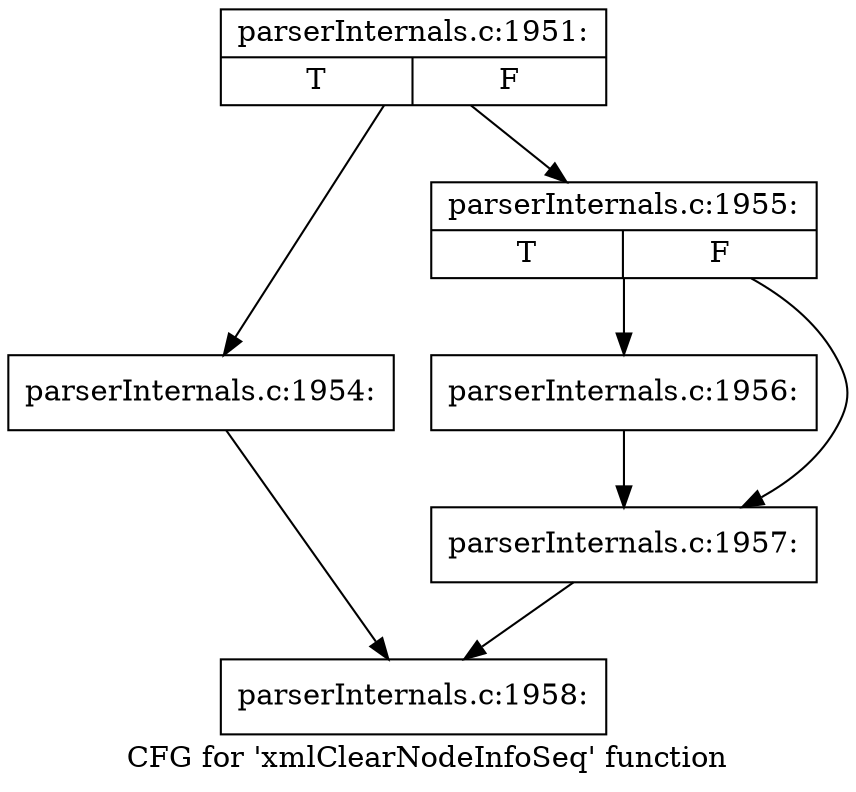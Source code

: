 digraph "CFG for 'xmlClearNodeInfoSeq' function" {
	label="CFG for 'xmlClearNodeInfoSeq' function";

	Node0x5585b3dfd050 [shape=record,label="{parserInternals.c:1951:|{<s0>T|<s1>F}}"];
	Node0x5585b3dfd050 -> Node0x5585b3dfe0e0;
	Node0x5585b3dfd050 -> Node0x5585b3dfe440;
	Node0x5585b3dfe0e0 [shape=record,label="{parserInternals.c:1954:}"];
	Node0x5585b3dfe0e0 -> Node0x5585b3dfd1c0;
	Node0x5585b3dfe440 [shape=record,label="{parserInternals.c:1955:|{<s0>T|<s1>F}}"];
	Node0x5585b3dfe440 -> Node0x5585b3dfeef0;
	Node0x5585b3dfe440 -> Node0x5585b3dfef40;
	Node0x5585b3dfeef0 [shape=record,label="{parserInternals.c:1956:}"];
	Node0x5585b3dfeef0 -> Node0x5585b3dfef40;
	Node0x5585b3dfef40 [shape=record,label="{parserInternals.c:1957:}"];
	Node0x5585b3dfef40 -> Node0x5585b3dfd1c0;
	Node0x5585b3dfd1c0 [shape=record,label="{parserInternals.c:1958:}"];
}
